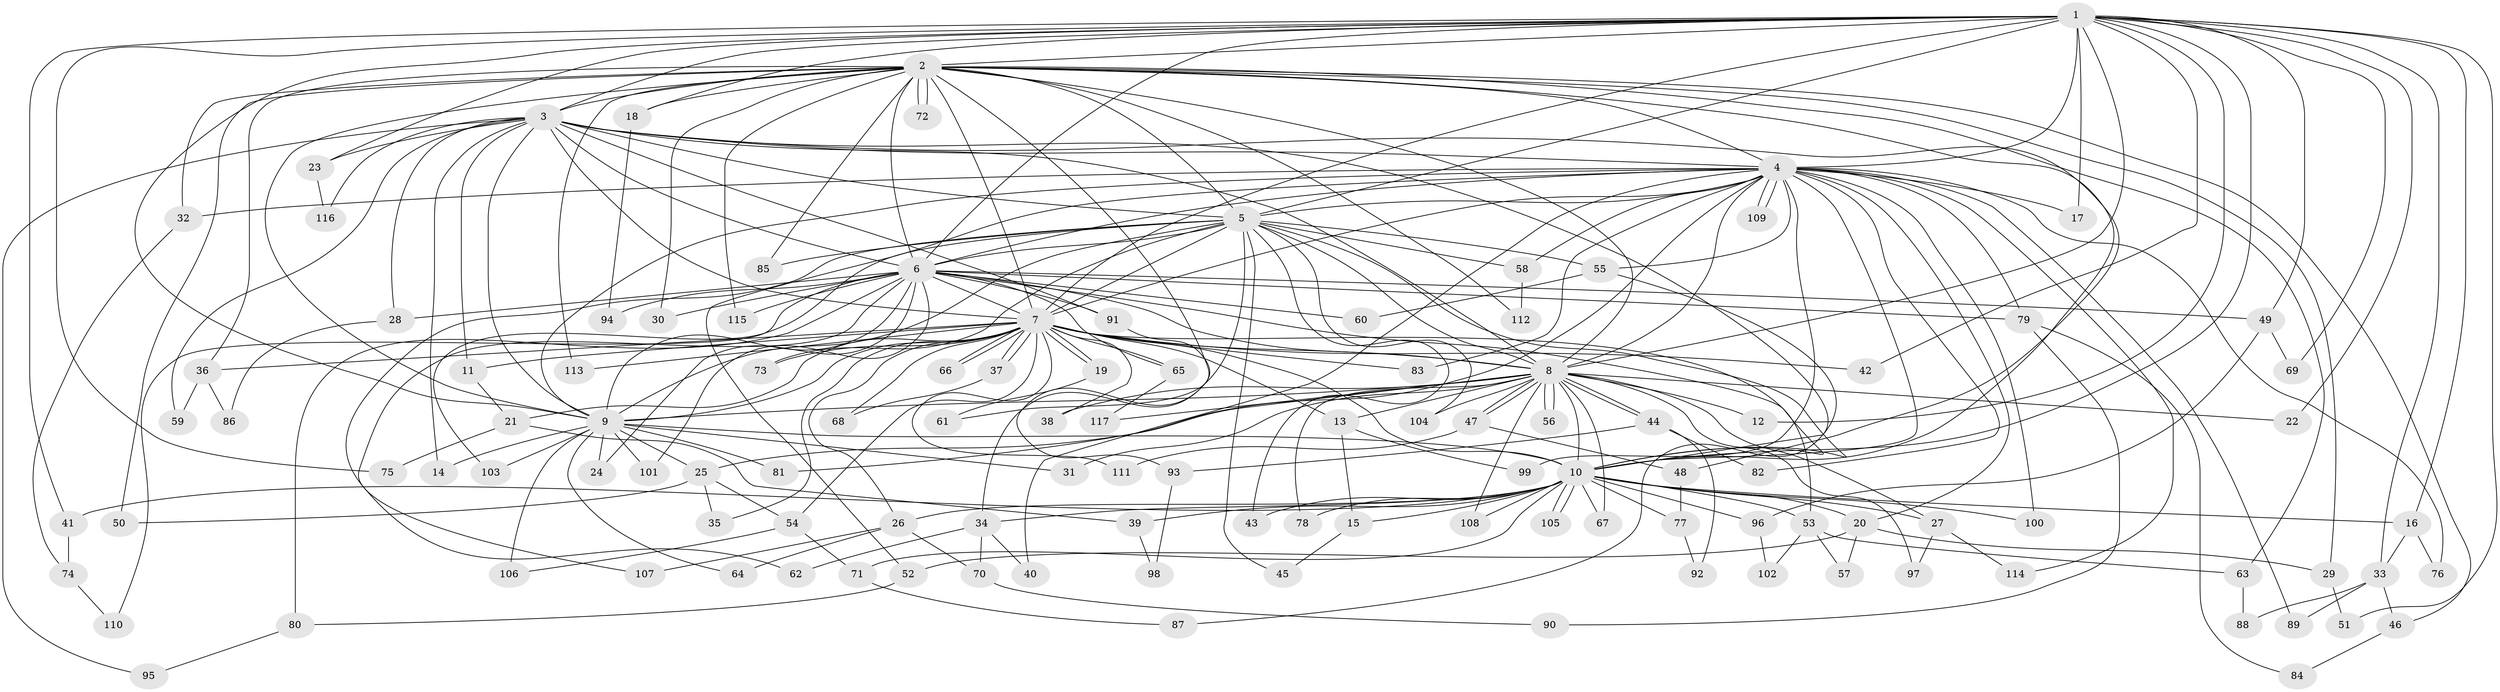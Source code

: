 // Generated by graph-tools (version 1.1) at 2025/11/02/27/25 16:11:02]
// undirected, 117 vertices, 259 edges
graph export_dot {
graph [start="1"]
  node [color=gray90,style=filled];
  1;
  2;
  3;
  4;
  5;
  6;
  7;
  8;
  9;
  10;
  11;
  12;
  13;
  14;
  15;
  16;
  17;
  18;
  19;
  20;
  21;
  22;
  23;
  24;
  25;
  26;
  27;
  28;
  29;
  30;
  31;
  32;
  33;
  34;
  35;
  36;
  37;
  38;
  39;
  40;
  41;
  42;
  43;
  44;
  45;
  46;
  47;
  48;
  49;
  50;
  51;
  52;
  53;
  54;
  55;
  56;
  57;
  58;
  59;
  60;
  61;
  62;
  63;
  64;
  65;
  66;
  67;
  68;
  69;
  70;
  71;
  72;
  73;
  74;
  75;
  76;
  77;
  78;
  79;
  80;
  81;
  82;
  83;
  84;
  85;
  86;
  87;
  88;
  89;
  90;
  91;
  92;
  93;
  94;
  95;
  96;
  97;
  98;
  99;
  100;
  101;
  102;
  103;
  104;
  105;
  106;
  107;
  108;
  109;
  110;
  111;
  112;
  113;
  114;
  115;
  116;
  117;
  1 -- 2;
  1 -- 3;
  1 -- 4;
  1 -- 5;
  1 -- 6;
  1 -- 7;
  1 -- 8;
  1 -- 9;
  1 -- 10;
  1 -- 12;
  1 -- 16;
  1 -- 17;
  1 -- 18;
  1 -- 22;
  1 -- 23;
  1 -- 33;
  1 -- 41;
  1 -- 42;
  1 -- 49;
  1 -- 51;
  1 -- 69;
  1 -- 75;
  2 -- 3;
  2 -- 4;
  2 -- 5;
  2 -- 6;
  2 -- 7;
  2 -- 8;
  2 -- 9;
  2 -- 10;
  2 -- 18;
  2 -- 29;
  2 -- 30;
  2 -- 32;
  2 -- 34;
  2 -- 36;
  2 -- 46;
  2 -- 50;
  2 -- 63;
  2 -- 72;
  2 -- 72;
  2 -- 85;
  2 -- 112;
  2 -- 113;
  2 -- 115;
  3 -- 4;
  3 -- 5;
  3 -- 6;
  3 -- 7;
  3 -- 8;
  3 -- 9;
  3 -- 10;
  3 -- 11;
  3 -- 14;
  3 -- 23;
  3 -- 28;
  3 -- 48;
  3 -- 59;
  3 -- 91;
  3 -- 95;
  3 -- 116;
  4 -- 5;
  4 -- 6;
  4 -- 7;
  4 -- 8;
  4 -- 9;
  4 -- 10;
  4 -- 17;
  4 -- 20;
  4 -- 32;
  4 -- 40;
  4 -- 52;
  4 -- 55;
  4 -- 58;
  4 -- 76;
  4 -- 79;
  4 -- 81;
  4 -- 82;
  4 -- 83;
  4 -- 89;
  4 -- 99;
  4 -- 100;
  4 -- 109;
  4 -- 109;
  4 -- 114;
  5 -- 6;
  5 -- 7;
  5 -- 8;
  5 -- 9;
  5 -- 10;
  5 -- 43;
  5 -- 45;
  5 -- 55;
  5 -- 58;
  5 -- 61;
  5 -- 62;
  5 -- 73;
  5 -- 85;
  5 -- 103;
  5 -- 104;
  6 -- 7;
  6 -- 8;
  6 -- 9;
  6 -- 10;
  6 -- 24;
  6 -- 28;
  6 -- 30;
  6 -- 49;
  6 -- 60;
  6 -- 65;
  6 -- 79;
  6 -- 80;
  6 -- 91;
  6 -- 94;
  6 -- 101;
  6 -- 107;
  6 -- 110;
  6 -- 115;
  7 -- 8;
  7 -- 9;
  7 -- 10;
  7 -- 11;
  7 -- 13;
  7 -- 19;
  7 -- 19;
  7 -- 21;
  7 -- 26;
  7 -- 35;
  7 -- 36;
  7 -- 37;
  7 -- 37;
  7 -- 38;
  7 -- 42;
  7 -- 53;
  7 -- 54;
  7 -- 65;
  7 -- 66;
  7 -- 66;
  7 -- 68;
  7 -- 73;
  7 -- 83;
  7 -- 111;
  7 -- 113;
  8 -- 9;
  8 -- 10;
  8 -- 12;
  8 -- 13;
  8 -- 22;
  8 -- 25;
  8 -- 27;
  8 -- 31;
  8 -- 38;
  8 -- 44;
  8 -- 44;
  8 -- 47;
  8 -- 47;
  8 -- 56;
  8 -- 56;
  8 -- 67;
  8 -- 78;
  8 -- 97;
  8 -- 104;
  8 -- 108;
  8 -- 117;
  9 -- 10;
  9 -- 14;
  9 -- 24;
  9 -- 25;
  9 -- 31;
  9 -- 64;
  9 -- 81;
  9 -- 101;
  9 -- 103;
  9 -- 106;
  10 -- 15;
  10 -- 16;
  10 -- 20;
  10 -- 26;
  10 -- 27;
  10 -- 34;
  10 -- 39;
  10 -- 41;
  10 -- 43;
  10 -- 53;
  10 -- 67;
  10 -- 71;
  10 -- 77;
  10 -- 78;
  10 -- 96;
  10 -- 100;
  10 -- 105;
  10 -- 105;
  10 -- 108;
  11 -- 21;
  13 -- 15;
  13 -- 99;
  15 -- 45;
  16 -- 33;
  16 -- 76;
  18 -- 94;
  19 -- 61;
  20 -- 29;
  20 -- 52;
  20 -- 57;
  21 -- 39;
  21 -- 75;
  23 -- 116;
  25 -- 35;
  25 -- 50;
  25 -- 54;
  26 -- 64;
  26 -- 70;
  26 -- 107;
  27 -- 97;
  27 -- 114;
  28 -- 86;
  29 -- 51;
  32 -- 74;
  33 -- 46;
  33 -- 88;
  33 -- 89;
  34 -- 40;
  34 -- 62;
  34 -- 70;
  36 -- 59;
  36 -- 86;
  37 -- 68;
  39 -- 98;
  41 -- 74;
  44 -- 82;
  44 -- 92;
  44 -- 93;
  46 -- 84;
  47 -- 48;
  47 -- 111;
  48 -- 77;
  49 -- 69;
  49 -- 96;
  52 -- 80;
  53 -- 57;
  53 -- 63;
  53 -- 102;
  54 -- 71;
  54 -- 106;
  55 -- 60;
  55 -- 87;
  58 -- 112;
  63 -- 88;
  65 -- 117;
  70 -- 90;
  71 -- 87;
  74 -- 110;
  77 -- 92;
  79 -- 84;
  79 -- 90;
  80 -- 95;
  91 -- 93;
  93 -- 98;
  96 -- 102;
}
